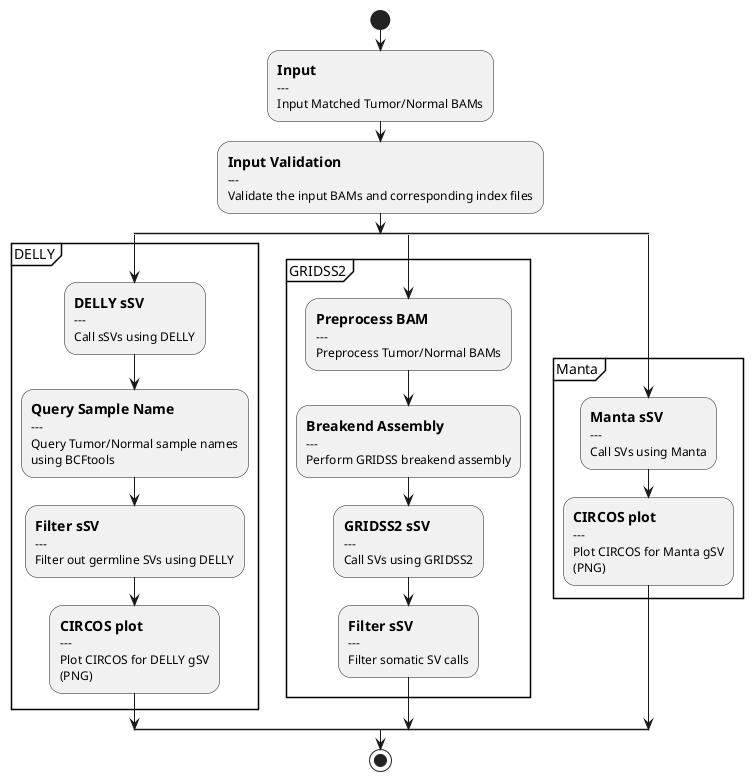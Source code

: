 @startuml
skinparam SwimlaneTitleFontStyle bold

start

:==Input
---
Input Matched Tumor/Normal BAMs;
:==Input Validation
---
Validate the input BAMs and corresponding index files;

split
partition "DELLY" {
    :==DELLY sSV
    ---
    Call sSVs using DELLY;
    :==Query Sample Name
    ---
    Query Tumor/Normal sample names
    using BCFtools;
    :==Filter sSV
    ---
    Filter out germline SVs using DELLY;
    :==CIRCOS plot
    ---
    Plot CIRCOS for DELLY gSV
    (PNG);
    }

split again
partition "GRIDSS2" {
    :==Preprocess BAM
    ---
    Preprocess Tumor/Normal BAMs;
    :==Breakend Assembly
    ---
    Perform GRIDSS breakend assembly;
    :==GRIDSS2 sSV
    ---
    Call SVs using GRIDSS2;
    :==Filter sSV
    ---
    Filter somatic SV calls;
    }

split again
partition "Manta" {
    :==Manta sSV
    ---
    Call SVs using Manta;
    :==CIRCOS plot
    ---
    Plot CIRCOS for Manta gSV
    (PNG);
    }
end split
stop
@enduml
